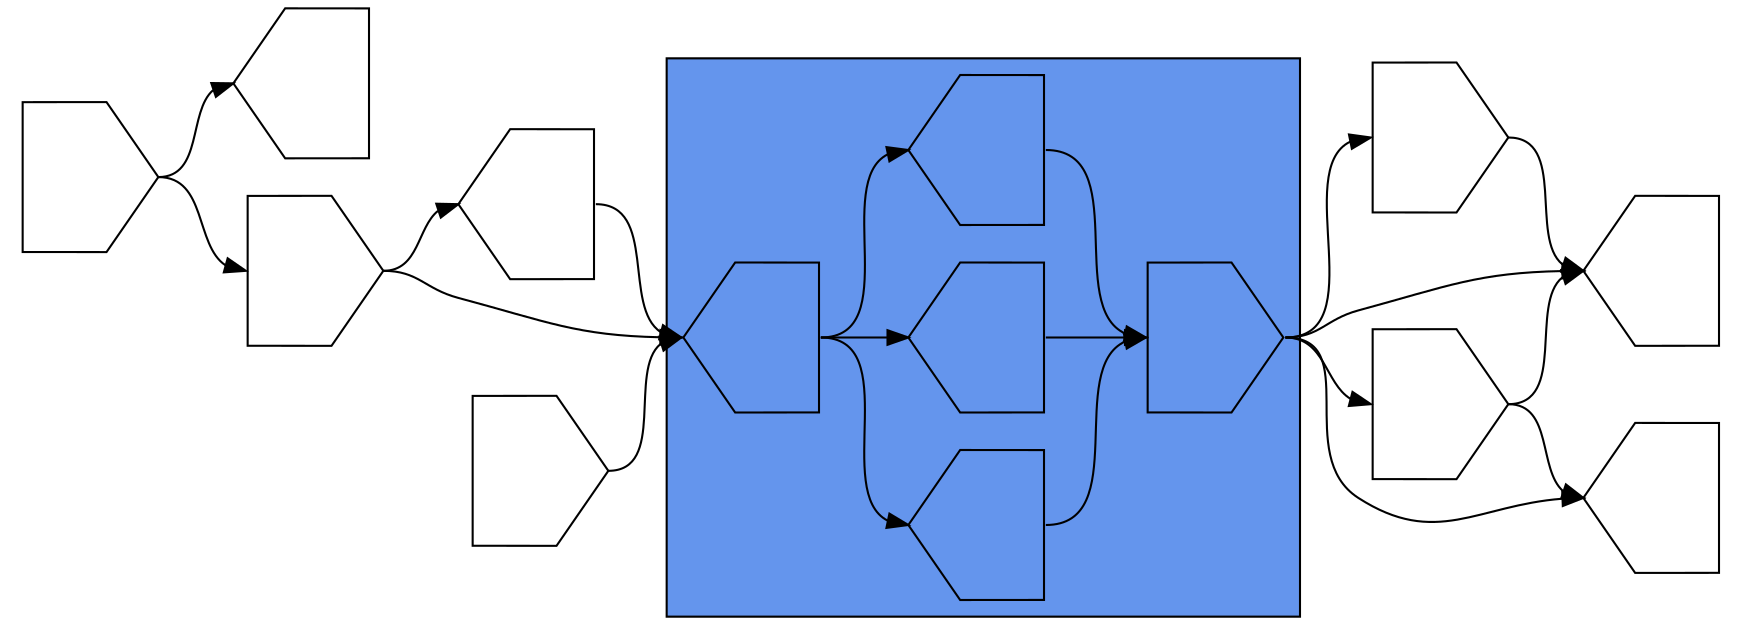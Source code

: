 digraph asm {
	rotate=90;
	edge [headport=n,tailport=s];
subgraph cluster_B3896_13283_13981_16699_20456 {
	3896 [label="",height=1,width=1,shape=house];
	13283 [label="",height=1,width=1,shape=house];
	13981 [label="",height=1,width=1,shape=house];
	16699 [label="",height=1,width=1,shape=house];
	20456 [label="",height=1,width=1,shape=invhouse];
	style=filled;
	fillcolor=cornflowerblue;
}
	6250 [label="",height=1,width=1,shape=house];
	6458 [label="",height=1,width=1,shape=invhouse];
	15098 [label="",height=1,width=1,shape=house];
	12040 [label="",height=1,width=1,shape=invhouse];
	11412 [label="",height=1,width=1,shape=invhouse];
	11505 [label="",height=1,width=1,shape=invhouse];
	12080 [label="",height=1,width=1,shape=house];
	14224 [label="",height=1,width=1,shape=invhouse];
	8188 [label="",height=1,width=1,shape=house];
	3896 -> 13283
	3896 -> 13981
	3896 -> 16699
	13283 -> 20456
	20456 -> 6250
	20456 -> 6458
	20456 -> 12040
	20456 -> 15098
	6458 -> 6250
	6458 -> 15098
	12040 -> 15098
	13981 -> 20456
	16699 -> 20456
	11412 -> 3896
	11505 -> 3896
	11505 -> 12080
	12080 -> 3896
	14224 -> 8188
	14224 -> 11505
}